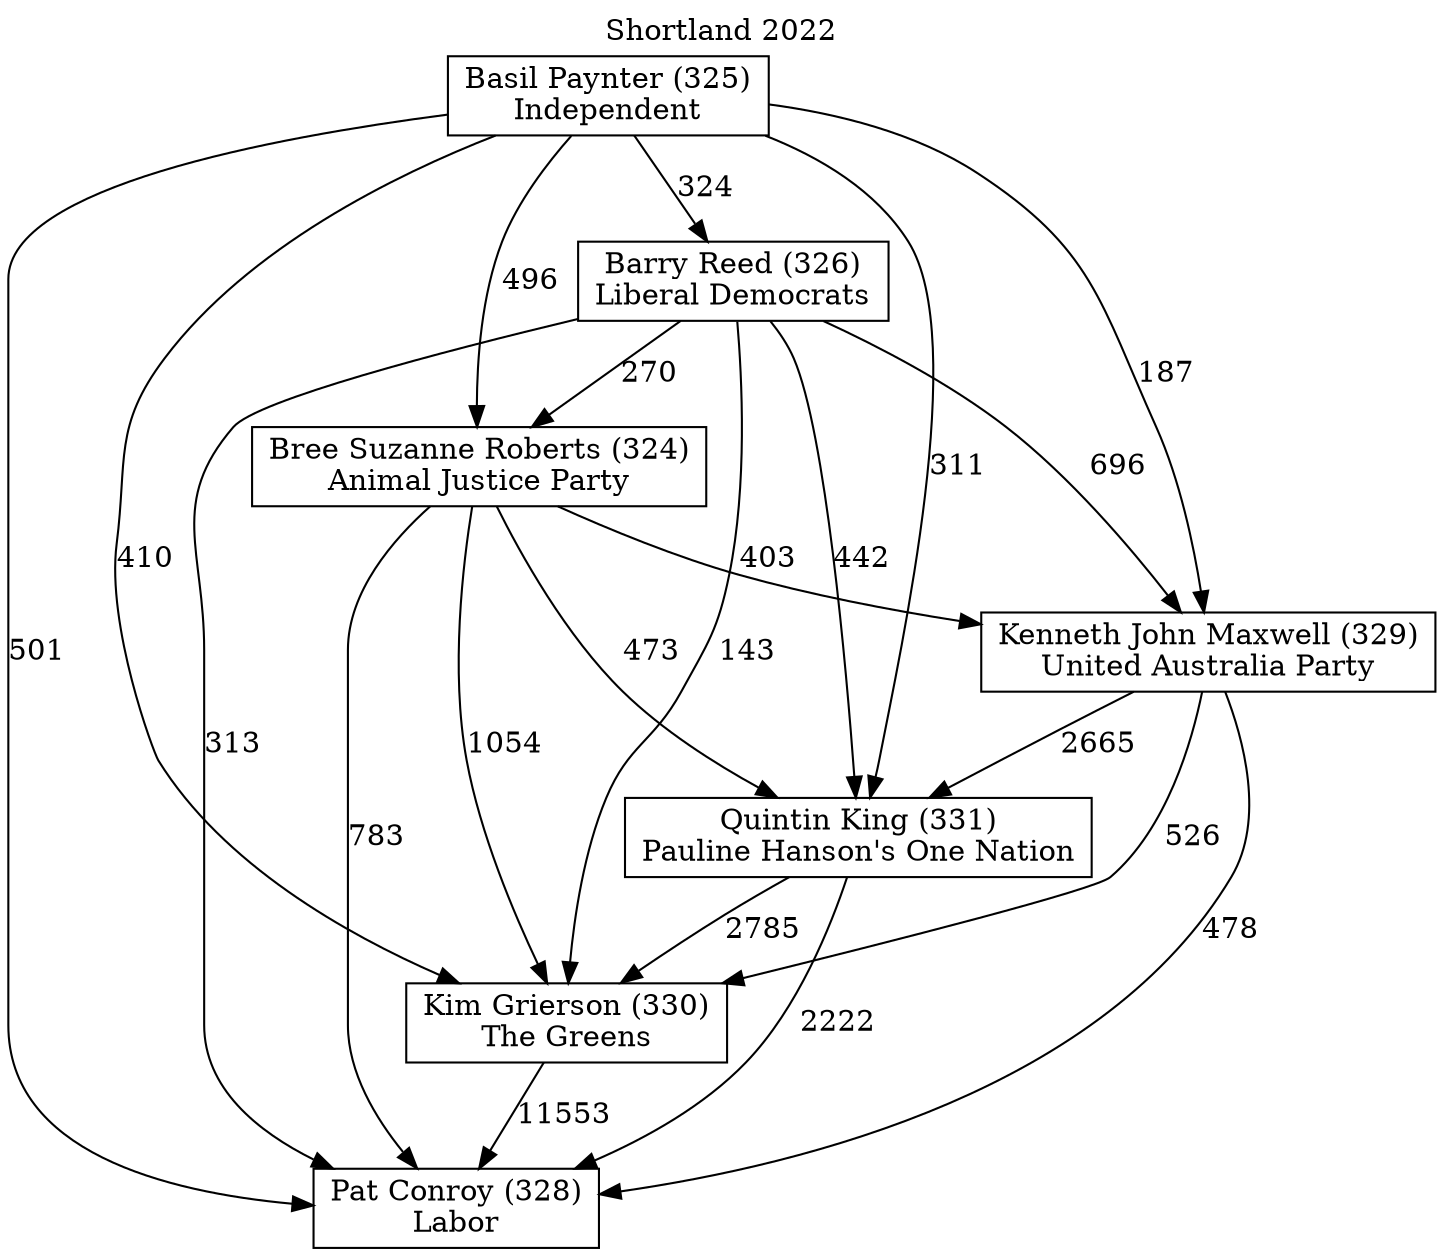 // House preference flow
digraph "Pat Conroy (328)_Shortland_2022" {
	graph [label="Shortland 2022" labelloc=t mclimit=10]
	node [shape=box]
	"Pat Conroy (328)" [label="Pat Conroy (328)
Labor"]
	"Kim Grierson (330)" [label="Kim Grierson (330)
The Greens"]
	"Quintin King (331)" [label="Quintin King (331)
Pauline Hanson's One Nation"]
	"Kenneth John Maxwell (329)" [label="Kenneth John Maxwell (329)
United Australia Party"]
	"Bree Suzanne Roberts (324)" [label="Bree Suzanne Roberts (324)
Animal Justice Party"]
	"Barry Reed (326)" [label="Barry Reed (326)
Liberal Democrats"]
	"Basil Paynter (325)" [label="Basil Paynter (325)
Independent"]
	"Kim Grierson (330)" -> "Pat Conroy (328)" [label=11553]
	"Quintin King (331)" -> "Kim Grierson (330)" [label=2785]
	"Kenneth John Maxwell (329)" -> "Quintin King (331)" [label=2665]
	"Bree Suzanne Roberts (324)" -> "Kenneth John Maxwell (329)" [label=403]
	"Barry Reed (326)" -> "Bree Suzanne Roberts (324)" [label=270]
	"Basil Paynter (325)" -> "Barry Reed (326)" [label=324]
	"Quintin King (331)" -> "Pat Conroy (328)" [label=2222]
	"Kenneth John Maxwell (329)" -> "Pat Conroy (328)" [label=478]
	"Bree Suzanne Roberts (324)" -> "Pat Conroy (328)" [label=783]
	"Barry Reed (326)" -> "Pat Conroy (328)" [label=313]
	"Basil Paynter (325)" -> "Pat Conroy (328)" [label=501]
	"Basil Paynter (325)" -> "Bree Suzanne Roberts (324)" [label=496]
	"Barry Reed (326)" -> "Kenneth John Maxwell (329)" [label=696]
	"Basil Paynter (325)" -> "Kenneth John Maxwell (329)" [label=187]
	"Bree Suzanne Roberts (324)" -> "Quintin King (331)" [label=473]
	"Barry Reed (326)" -> "Quintin King (331)" [label=442]
	"Basil Paynter (325)" -> "Quintin King (331)" [label=311]
	"Kenneth John Maxwell (329)" -> "Kim Grierson (330)" [label=526]
	"Bree Suzanne Roberts (324)" -> "Kim Grierson (330)" [label=1054]
	"Barry Reed (326)" -> "Kim Grierson (330)" [label=143]
	"Basil Paynter (325)" -> "Kim Grierson (330)" [label=410]
}
